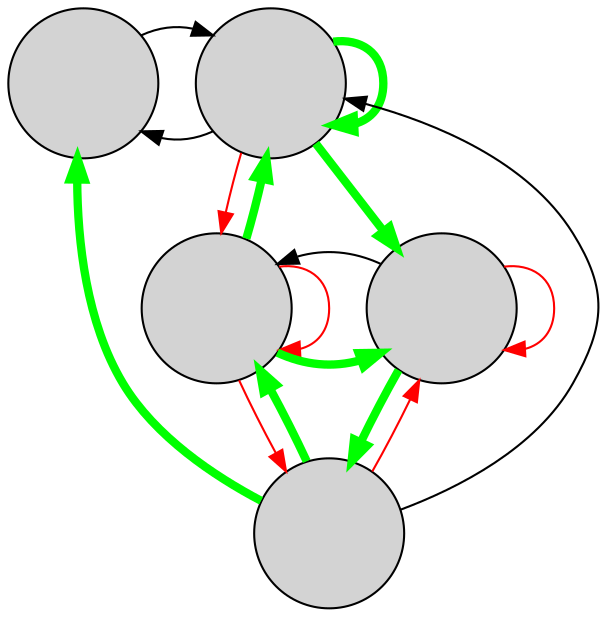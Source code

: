 digraph G {
  node [shape=circle fixedsize=true width=1 height=1 style=filled label="" ]
    normalD [ image="images/normal.png" ]
    ghostD [ image="images/ghost.png" ]
    darkD [ image="images/dark.png" ]
    psychicD [ image="images/psychic.png" ]
    fightingD [ image="images/fighting.png" ]
  { rank=same; normalD ghostD }
  { rank=same; darkD psychicD }
  { rank=same; fightingD }
  darkD -> fightingD [ color=red ]
  fightingD -> normalD [ color=green penwidth=4 ]
  fightingD -> ghostD [ color=black ]
  fightingD -> psychicD [ color=red ]
  fightingD -> darkD [ color=green penwidth=4 ]
  psychicD -> fightingD [ color=green penwidth=4 ]
  darkD -> ghostD [ color=green penwidth=4 ]
  darkD -> psychicD [ color=green penwidth=4 ]
  darkD -> darkD [ color=red ]
  ghostD -> normalD [ color=black ]
  ghostD -> ghostD [ color=green penwidth=4 ]
  ghostD -> psychicD [ color=green penwidth=4 ]
  ghostD -> darkD [ color=red ]
  psychicD -> psychicD [ color=red ]
  psychicD -> darkD [ color=black ]
  normalD -> ghostD [ color=black ]
}
